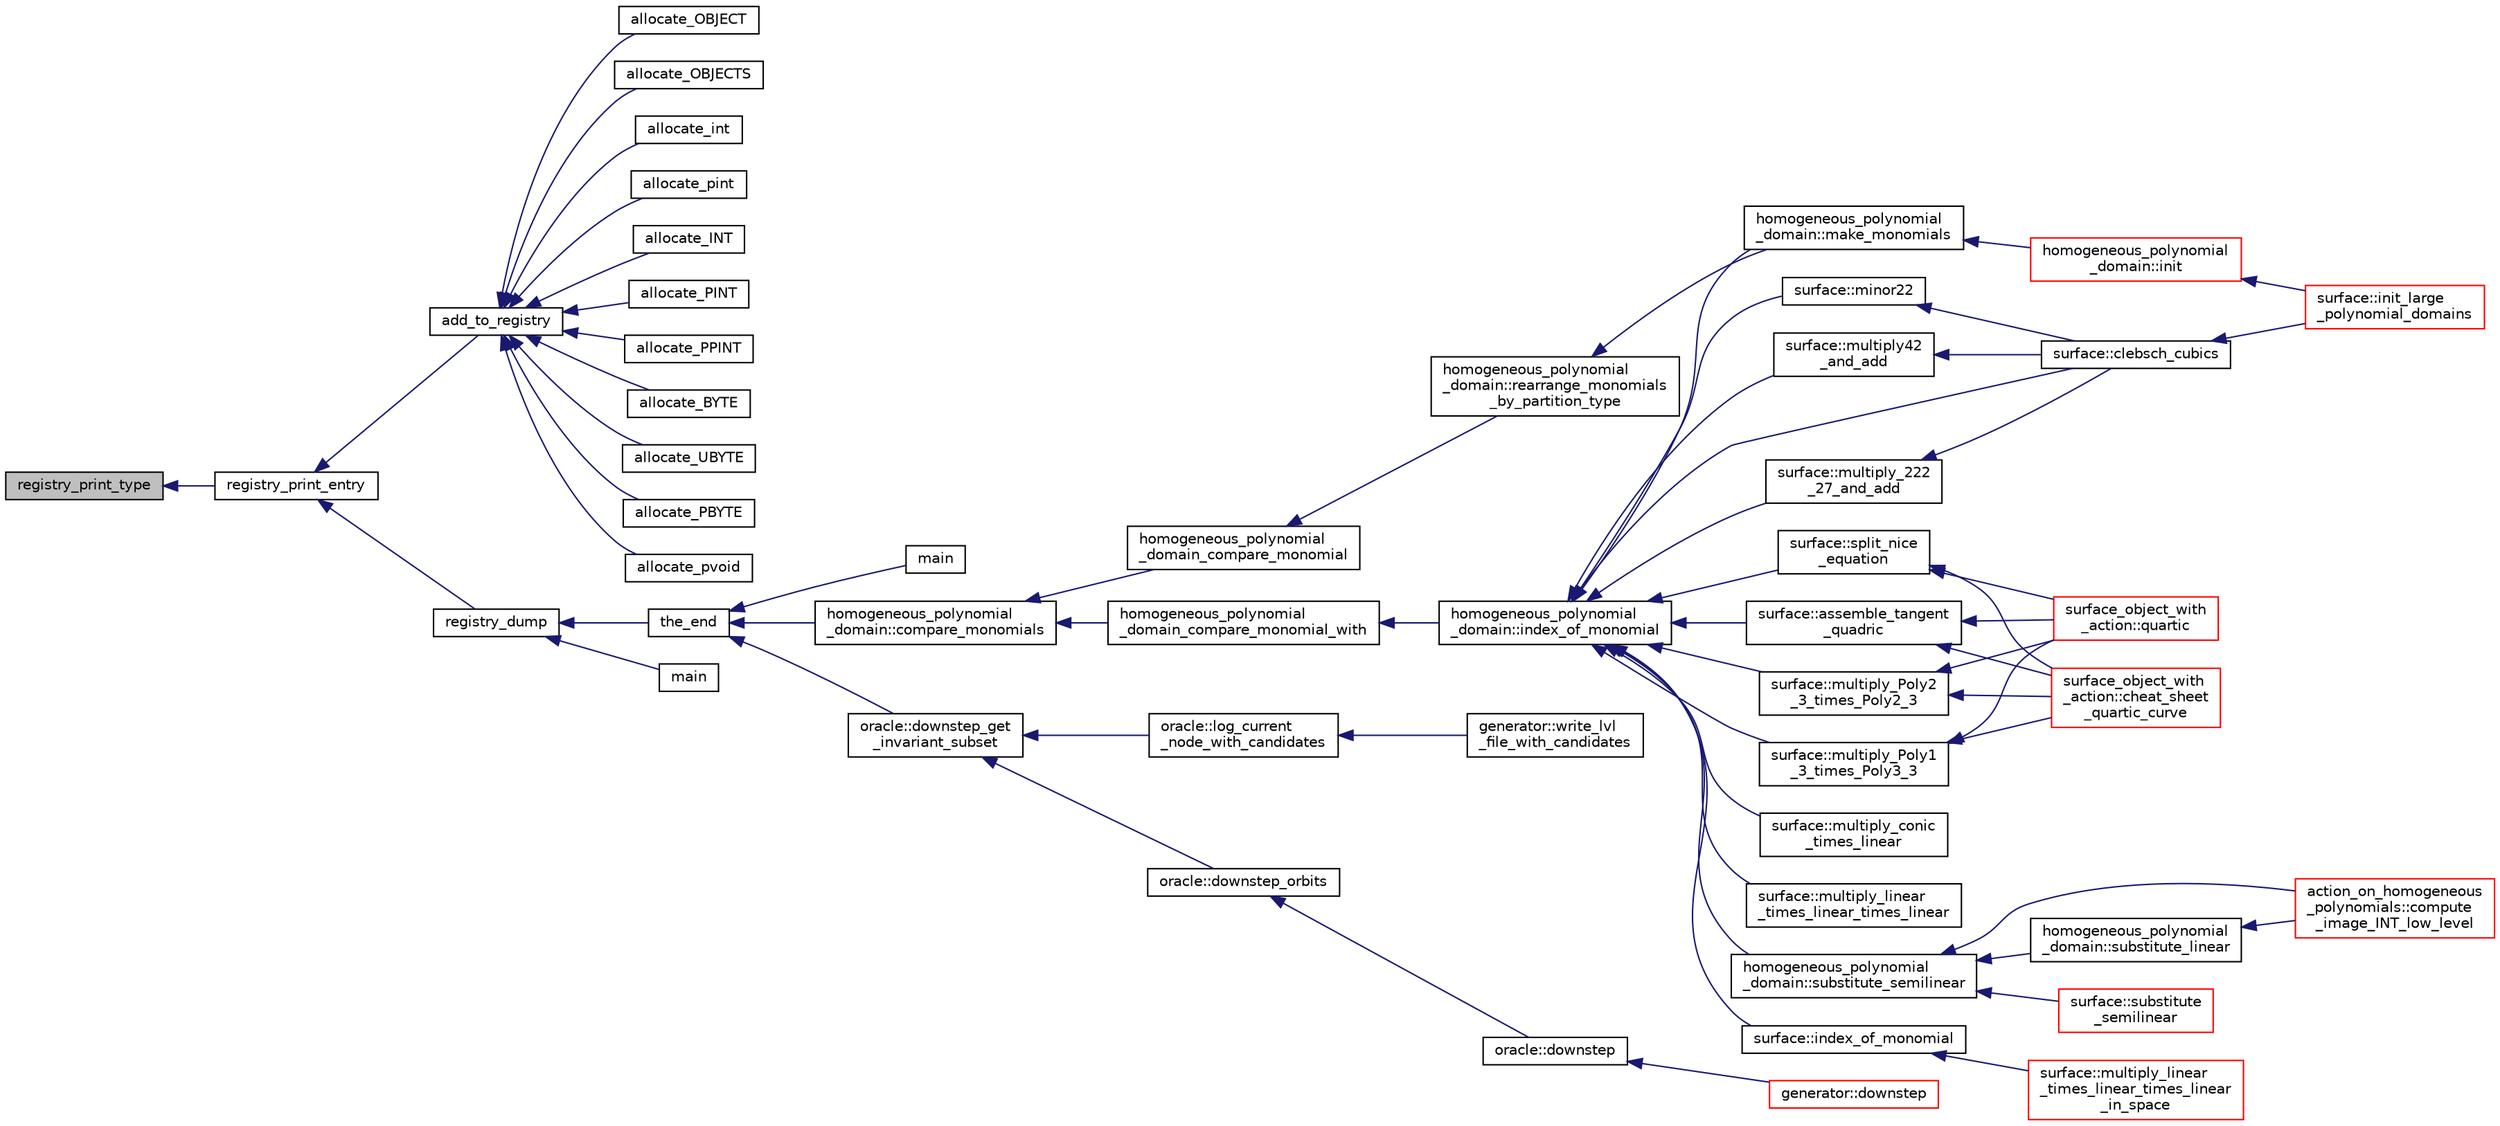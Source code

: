 digraph "registry_print_type"
{
  edge [fontname="Helvetica",fontsize="10",labelfontname="Helvetica",labelfontsize="10"];
  node [fontname="Helvetica",fontsize="10",shape=record];
  rankdir="LR";
  Node1618 [label="registry_print_type",height=0.2,width=0.4,color="black", fillcolor="grey75", style="filled", fontcolor="black"];
  Node1618 -> Node1619 [dir="back",color="midnightblue",fontsize="10",style="solid",fontname="Helvetica"];
  Node1619 [label="registry_print_entry",height=0.2,width=0.4,color="black", fillcolor="white", style="filled",URL="$df/d84/foundations_2io__and__os_2memory_8_c.html#a2b54b210ed9aae58085d1ef7fa3bcbff"];
  Node1619 -> Node1620 [dir="back",color="midnightblue",fontsize="10",style="solid",fontname="Helvetica"];
  Node1620 [label="add_to_registry",height=0.2,width=0.4,color="black", fillcolor="white", style="filled",URL="$df/d84/foundations_2io__and__os_2memory_8_c.html#a6920a250c4e7a0770cdef39eb9bf20ad"];
  Node1620 -> Node1621 [dir="back",color="midnightblue",fontsize="10",style="solid",fontname="Helvetica"];
  Node1621 [label="allocate_int",height=0.2,width=0.4,color="black", fillcolor="white", style="filled",URL="$df/d84/foundations_2io__and__os_2memory_8_c.html#a9b47024ab51fba0a4caa91b135180600"];
  Node1620 -> Node1622 [dir="back",color="midnightblue",fontsize="10",style="solid",fontname="Helvetica"];
  Node1622 [label="allocate_pint",height=0.2,width=0.4,color="black", fillcolor="white", style="filled",URL="$df/d84/foundations_2io__and__os_2memory_8_c.html#a3a50cc984522bb09aab287d0715d4ca8"];
  Node1620 -> Node1623 [dir="back",color="midnightblue",fontsize="10",style="solid",fontname="Helvetica"];
  Node1623 [label="allocate_INT",height=0.2,width=0.4,color="black", fillcolor="white", style="filled",URL="$df/d84/foundations_2io__and__os_2memory_8_c.html#a84a9edf7155c5b8f9219d6b6088ada9e"];
  Node1620 -> Node1624 [dir="back",color="midnightblue",fontsize="10",style="solid",fontname="Helvetica"];
  Node1624 [label="allocate_PINT",height=0.2,width=0.4,color="black", fillcolor="white", style="filled",URL="$df/d84/foundations_2io__and__os_2memory_8_c.html#a4e3aa482887495c0457bbef16bd5fb93"];
  Node1620 -> Node1625 [dir="back",color="midnightblue",fontsize="10",style="solid",fontname="Helvetica"];
  Node1625 [label="allocate_PPINT",height=0.2,width=0.4,color="black", fillcolor="white", style="filled",URL="$df/d84/foundations_2io__and__os_2memory_8_c.html#ad79d92f6a01dd10c6717cbe7fe45e443"];
  Node1620 -> Node1626 [dir="back",color="midnightblue",fontsize="10",style="solid",fontname="Helvetica"];
  Node1626 [label="allocate_BYTE",height=0.2,width=0.4,color="black", fillcolor="white", style="filled",URL="$df/d84/foundations_2io__and__os_2memory_8_c.html#aac4b971fcef6702a53062bde2fd6b755"];
  Node1620 -> Node1627 [dir="back",color="midnightblue",fontsize="10",style="solid",fontname="Helvetica"];
  Node1627 [label="allocate_UBYTE",height=0.2,width=0.4,color="black", fillcolor="white", style="filled",URL="$df/d84/foundations_2io__and__os_2memory_8_c.html#aa1b801aa0820b66be427e9a1e0aeea03"];
  Node1620 -> Node1628 [dir="back",color="midnightblue",fontsize="10",style="solid",fontname="Helvetica"];
  Node1628 [label="allocate_PBYTE",height=0.2,width=0.4,color="black", fillcolor="white", style="filled",URL="$df/d84/foundations_2io__and__os_2memory_8_c.html#a089bee2036889c1f3d02c163f4b5d6ab"];
  Node1620 -> Node1629 [dir="back",color="midnightblue",fontsize="10",style="solid",fontname="Helvetica"];
  Node1629 [label="allocate_pvoid",height=0.2,width=0.4,color="black", fillcolor="white", style="filled",URL="$df/d84/foundations_2io__and__os_2memory_8_c.html#a0b121faaf69ba87cd8656f41c9ae8cc0"];
  Node1620 -> Node1630 [dir="back",color="midnightblue",fontsize="10",style="solid",fontname="Helvetica"];
  Node1630 [label="allocate_OBJECT",height=0.2,width=0.4,color="black", fillcolor="white", style="filled",URL="$df/d84/foundations_2io__and__os_2memory_8_c.html#a5efd352b66c5bd5cd9eb5d233b803e15"];
  Node1620 -> Node1631 [dir="back",color="midnightblue",fontsize="10",style="solid",fontname="Helvetica"];
  Node1631 [label="allocate_OBJECTS",height=0.2,width=0.4,color="black", fillcolor="white", style="filled",URL="$df/d84/foundations_2io__and__os_2memory_8_c.html#af5314236ae007b44933b88f9214b031c"];
  Node1619 -> Node1632 [dir="back",color="midnightblue",fontsize="10",style="solid",fontname="Helvetica"];
  Node1632 [label="registry_dump",height=0.2,width=0.4,color="black", fillcolor="white", style="filled",URL="$df/d84/foundations_2io__and__os_2memory_8_c.html#a8ad65cbe10865661e8bafd6be2164955"];
  Node1632 -> Node1633 [dir="back",color="midnightblue",fontsize="10",style="solid",fontname="Helvetica"];
  Node1633 [label="main",height=0.2,width=0.4,color="black", fillcolor="white", style="filled",URL="$df/df8/surface__classify_8_c.html#a217dbf8b442f20279ea00b898af96f52"];
  Node1632 -> Node1634 [dir="back",color="midnightblue",fontsize="10",style="solid",fontname="Helvetica"];
  Node1634 [label="the_end",height=0.2,width=0.4,color="black", fillcolor="white", style="filled",URL="$d3/dfb/discreta__global_8_c.html#a3ebbd3ccb665a9f78deaa7408577b60c"];
  Node1634 -> Node1635 [dir="back",color="midnightblue",fontsize="10",style="solid",fontname="Helvetica"];
  Node1635 [label="main",height=0.2,width=0.4,color="black", fillcolor="white", style="filled",URL="$d2/d11/codes_8h.html#a217dbf8b442f20279ea00b898af96f52"];
  Node1634 -> Node1636 [dir="back",color="midnightblue",fontsize="10",style="solid",fontname="Helvetica"];
  Node1636 [label="homogeneous_polynomial\l_domain::compare_monomials",height=0.2,width=0.4,color="black", fillcolor="white", style="filled",URL="$d2/da7/classhomogeneous__polynomial__domain.html#a05c5959cb62502954c9cf93a85b8c019"];
  Node1636 -> Node1637 [dir="back",color="midnightblue",fontsize="10",style="solid",fontname="Helvetica"];
  Node1637 [label="homogeneous_polynomial\l_domain_compare_monomial_with",height=0.2,width=0.4,color="black", fillcolor="white", style="filled",URL="$dd/db5/homogeneous__polynomial__domain_8_c.html#a0a0f8d40815145e0aceceabebad8d63d"];
  Node1637 -> Node1638 [dir="back",color="midnightblue",fontsize="10",style="solid",fontname="Helvetica"];
  Node1638 [label="homogeneous_polynomial\l_domain::index_of_monomial",height=0.2,width=0.4,color="black", fillcolor="white", style="filled",URL="$d2/da7/classhomogeneous__polynomial__domain.html#a3fad3fb2b940014fcfece1cebfbfa3ae"];
  Node1638 -> Node1639 [dir="back",color="midnightblue",fontsize="10",style="solid",fontname="Helvetica"];
  Node1639 [label="homogeneous_polynomial\l_domain::make_monomials",height=0.2,width=0.4,color="black", fillcolor="white", style="filled",URL="$d2/da7/classhomogeneous__polynomial__domain.html#a467ad10c570859dbcf637a43993ceb57"];
  Node1639 -> Node1640 [dir="back",color="midnightblue",fontsize="10",style="solid",fontname="Helvetica"];
  Node1640 [label="homogeneous_polynomial\l_domain::init",height=0.2,width=0.4,color="red", fillcolor="white", style="filled",URL="$d2/da7/classhomogeneous__polynomial__domain.html#ad7d4e08b895afb895147322732228d3a"];
  Node1640 -> Node1649 [dir="back",color="midnightblue",fontsize="10",style="solid",fontname="Helvetica"];
  Node1649 [label="surface::init_large\l_polynomial_domains",height=0.2,width=0.4,color="red", fillcolor="white", style="filled",URL="$d5/d88/classsurface.html#a4bed81f2918efe941518ab28d9a695d2"];
  Node1638 -> Node1650 [dir="back",color="midnightblue",fontsize="10",style="solid",fontname="Helvetica"];
  Node1650 [label="homogeneous_polynomial\l_domain::substitute_semilinear",height=0.2,width=0.4,color="black", fillcolor="white", style="filled",URL="$d2/da7/classhomogeneous__polynomial__domain.html#ae16fefaacc3385f9f385d1dd6df7ea4d"];
  Node1650 -> Node1651 [dir="back",color="midnightblue",fontsize="10",style="solid",fontname="Helvetica"];
  Node1651 [label="homogeneous_polynomial\l_domain::substitute_linear",height=0.2,width=0.4,color="black", fillcolor="white", style="filled",URL="$d2/da7/classhomogeneous__polynomial__domain.html#a236cbf545622995b80f5eb10a9f86c31"];
  Node1651 -> Node1652 [dir="back",color="midnightblue",fontsize="10",style="solid",fontname="Helvetica"];
  Node1652 [label="action_on_homogeneous\l_polynomials::compute\l_image_INT_low_level",height=0.2,width=0.4,color="red", fillcolor="white", style="filled",URL="$d5/dd4/classaction__on__homogeneous__polynomials.html#af4370de2c8dcb590c4b186457881f038"];
  Node1650 -> Node1869 [dir="back",color="midnightblue",fontsize="10",style="solid",fontname="Helvetica"];
  Node1869 [label="surface::substitute\l_semilinear",height=0.2,width=0.4,color="red", fillcolor="white", style="filled",URL="$d5/d88/classsurface.html#a7b34e4c561adbe664a4b0ba6711df457"];
  Node1650 -> Node1652 [dir="back",color="midnightblue",fontsize="10",style="solid",fontname="Helvetica"];
  Node1638 -> Node1879 [dir="back",color="midnightblue",fontsize="10",style="solid",fontname="Helvetica"];
  Node1879 [label="surface::index_of_monomial",height=0.2,width=0.4,color="black", fillcolor="white", style="filled",URL="$d5/d88/classsurface.html#a121f8ba1f05712475aa758f7152f4ce5"];
  Node1879 -> Node1880 [dir="back",color="midnightblue",fontsize="10",style="solid",fontname="Helvetica"];
  Node1880 [label="surface::multiply_linear\l_times_linear_times_linear\l_in_space",height=0.2,width=0.4,color="red", fillcolor="white", style="filled",URL="$d5/d88/classsurface.html#abcbac4f9bd652897db85be7bf17abf62"];
  Node1638 -> Node1889 [dir="back",color="midnightblue",fontsize="10",style="solid",fontname="Helvetica"];
  Node1889 [label="surface::multiply_conic\l_times_linear",height=0.2,width=0.4,color="black", fillcolor="white", style="filled",URL="$d5/d88/classsurface.html#a916614262f53278058e7108aeaf145dc"];
  Node1638 -> Node1890 [dir="back",color="midnightblue",fontsize="10",style="solid",fontname="Helvetica"];
  Node1890 [label="surface::multiply_linear\l_times_linear_times_linear",height=0.2,width=0.4,color="black", fillcolor="white", style="filled",URL="$d5/d88/classsurface.html#a452f6857968bb85f49f2f204680fb8e5"];
  Node1638 -> Node1891 [dir="back",color="midnightblue",fontsize="10",style="solid",fontname="Helvetica"];
  Node1891 [label="surface::multiply_Poly2\l_3_times_Poly2_3",height=0.2,width=0.4,color="black", fillcolor="white", style="filled",URL="$d5/d88/classsurface.html#adb65ce8845726835c206e4476f5a80d3"];
  Node1891 -> Node1861 [dir="back",color="midnightblue",fontsize="10",style="solid",fontname="Helvetica"];
  Node1861 [label="surface_object_with\l_action::quartic",height=0.2,width=0.4,color="red", fillcolor="white", style="filled",URL="$db/d28/classsurface__object__with__action.html#a0143b698eb050332a79ed95f7d274ada"];
  Node1891 -> Node1862 [dir="back",color="midnightblue",fontsize="10",style="solid",fontname="Helvetica"];
  Node1862 [label="surface_object_with\l_action::cheat_sheet\l_quartic_curve",height=0.2,width=0.4,color="red", fillcolor="white", style="filled",URL="$db/d28/classsurface__object__with__action.html#a7f42e37fc76dd9b6b113e35c2b886b36"];
  Node1638 -> Node1892 [dir="back",color="midnightblue",fontsize="10",style="solid",fontname="Helvetica"];
  Node1892 [label="surface::multiply_Poly1\l_3_times_Poly3_3",height=0.2,width=0.4,color="black", fillcolor="white", style="filled",URL="$d5/d88/classsurface.html#a917115f60a2e692c83431909e504dfd9"];
  Node1892 -> Node1861 [dir="back",color="midnightblue",fontsize="10",style="solid",fontname="Helvetica"];
  Node1892 -> Node1862 [dir="back",color="midnightblue",fontsize="10",style="solid",fontname="Helvetica"];
  Node1638 -> Node1893 [dir="back",color="midnightblue",fontsize="10",style="solid",fontname="Helvetica"];
  Node1893 [label="surface::clebsch_cubics",height=0.2,width=0.4,color="black", fillcolor="white", style="filled",URL="$d5/d88/classsurface.html#aac49a34b771fffc48f3650861c3684ab"];
  Node1893 -> Node1649 [dir="back",color="midnightblue",fontsize="10",style="solid",fontname="Helvetica"];
  Node1638 -> Node1894 [dir="back",color="midnightblue",fontsize="10",style="solid",fontname="Helvetica"];
  Node1894 [label="surface::multiply_222\l_27_and_add",height=0.2,width=0.4,color="black", fillcolor="white", style="filled",URL="$d5/d88/classsurface.html#ae55d550aa63616f48c1b6348ae0fdfab"];
  Node1894 -> Node1893 [dir="back",color="midnightblue",fontsize="10",style="solid",fontname="Helvetica"];
  Node1638 -> Node1895 [dir="back",color="midnightblue",fontsize="10",style="solid",fontname="Helvetica"];
  Node1895 [label="surface::minor22",height=0.2,width=0.4,color="black", fillcolor="white", style="filled",URL="$d5/d88/classsurface.html#a92bcacad9efa59d8a6afc68d5b3312f9"];
  Node1895 -> Node1893 [dir="back",color="midnightblue",fontsize="10",style="solid",fontname="Helvetica"];
  Node1638 -> Node1896 [dir="back",color="midnightblue",fontsize="10",style="solid",fontname="Helvetica"];
  Node1896 [label="surface::multiply42\l_and_add",height=0.2,width=0.4,color="black", fillcolor="white", style="filled",URL="$d5/d88/classsurface.html#a3556917614250f9150bdf69f525a18d2"];
  Node1896 -> Node1893 [dir="back",color="midnightblue",fontsize="10",style="solid",fontname="Helvetica"];
  Node1638 -> Node1897 [dir="back",color="midnightblue",fontsize="10",style="solid",fontname="Helvetica"];
  Node1897 [label="surface::split_nice\l_equation",height=0.2,width=0.4,color="black", fillcolor="white", style="filled",URL="$d5/d88/classsurface.html#a5d670fff3513ca4261aeb0fe95b6771c"];
  Node1897 -> Node1861 [dir="back",color="midnightblue",fontsize="10",style="solid",fontname="Helvetica"];
  Node1897 -> Node1862 [dir="back",color="midnightblue",fontsize="10",style="solid",fontname="Helvetica"];
  Node1638 -> Node1898 [dir="back",color="midnightblue",fontsize="10",style="solid",fontname="Helvetica"];
  Node1898 [label="surface::assemble_tangent\l_quadric",height=0.2,width=0.4,color="black", fillcolor="white", style="filled",URL="$d5/d88/classsurface.html#ae14b94847bf8bd92bc6af58b31884cdc"];
  Node1898 -> Node1861 [dir="back",color="midnightblue",fontsize="10",style="solid",fontname="Helvetica"];
  Node1898 -> Node1862 [dir="back",color="midnightblue",fontsize="10",style="solid",fontname="Helvetica"];
  Node1636 -> Node1899 [dir="back",color="midnightblue",fontsize="10",style="solid",fontname="Helvetica"];
  Node1899 [label="homogeneous_polynomial\l_domain_compare_monomial",height=0.2,width=0.4,color="black", fillcolor="white", style="filled",URL="$dd/db5/homogeneous__polynomial__domain_8_c.html#aeeedb1f60479ef2d28468b061b654113"];
  Node1899 -> Node1900 [dir="back",color="midnightblue",fontsize="10",style="solid",fontname="Helvetica"];
  Node1900 [label="homogeneous_polynomial\l_domain::rearrange_monomials\l_by_partition_type",height=0.2,width=0.4,color="black", fillcolor="white", style="filled",URL="$d2/da7/classhomogeneous__polynomial__domain.html#af774250d5c1bd555c0ea55f2aaafad10"];
  Node1900 -> Node1639 [dir="back",color="midnightblue",fontsize="10",style="solid",fontname="Helvetica"];
  Node1634 -> Node1901 [dir="back",color="midnightblue",fontsize="10",style="solid",fontname="Helvetica"];
  Node1901 [label="oracle::downstep_get\l_invariant_subset",height=0.2,width=0.4,color="black", fillcolor="white", style="filled",URL="$d7/da7/classoracle.html#ae2540e94ee617a407069f976739cfd71"];
  Node1901 -> Node1902 [dir="back",color="midnightblue",fontsize="10",style="solid",fontname="Helvetica"];
  Node1902 [label="oracle::log_current\l_node_with_candidates",height=0.2,width=0.4,color="black", fillcolor="white", style="filled",URL="$d7/da7/classoracle.html#af54e0dc5a80b11489a5335006f33ca63"];
  Node1902 -> Node1903 [dir="back",color="midnightblue",fontsize="10",style="solid",fontname="Helvetica"];
  Node1903 [label="generator::write_lvl\l_file_with_candidates",height=0.2,width=0.4,color="black", fillcolor="white", style="filled",URL="$d7/d73/classgenerator.html#af3de7a4ba5e1075faa23d47d4c31ca55"];
  Node1901 -> Node1787 [dir="back",color="midnightblue",fontsize="10",style="solid",fontname="Helvetica"];
  Node1787 [label="oracle::downstep_orbits",height=0.2,width=0.4,color="black", fillcolor="white", style="filled",URL="$d7/da7/classoracle.html#a65ea623f3a7b2e3dba4e29638207bc53"];
  Node1787 -> Node1788 [dir="back",color="midnightblue",fontsize="10",style="solid",fontname="Helvetica"];
  Node1788 [label="oracle::downstep",height=0.2,width=0.4,color="black", fillcolor="white", style="filled",URL="$d7/da7/classoracle.html#a4fbc6710b45e5af5c2fb5bc3aa6d3bb1"];
  Node1788 -> Node1735 [dir="back",color="midnightblue",fontsize="10",style="solid",fontname="Helvetica"];
  Node1735 [label="generator::downstep",height=0.2,width=0.4,color="red", fillcolor="white", style="filled",URL="$d7/d73/classgenerator.html#ad90bc284af0b5f5beae960a0bd7a5b43"];
}
